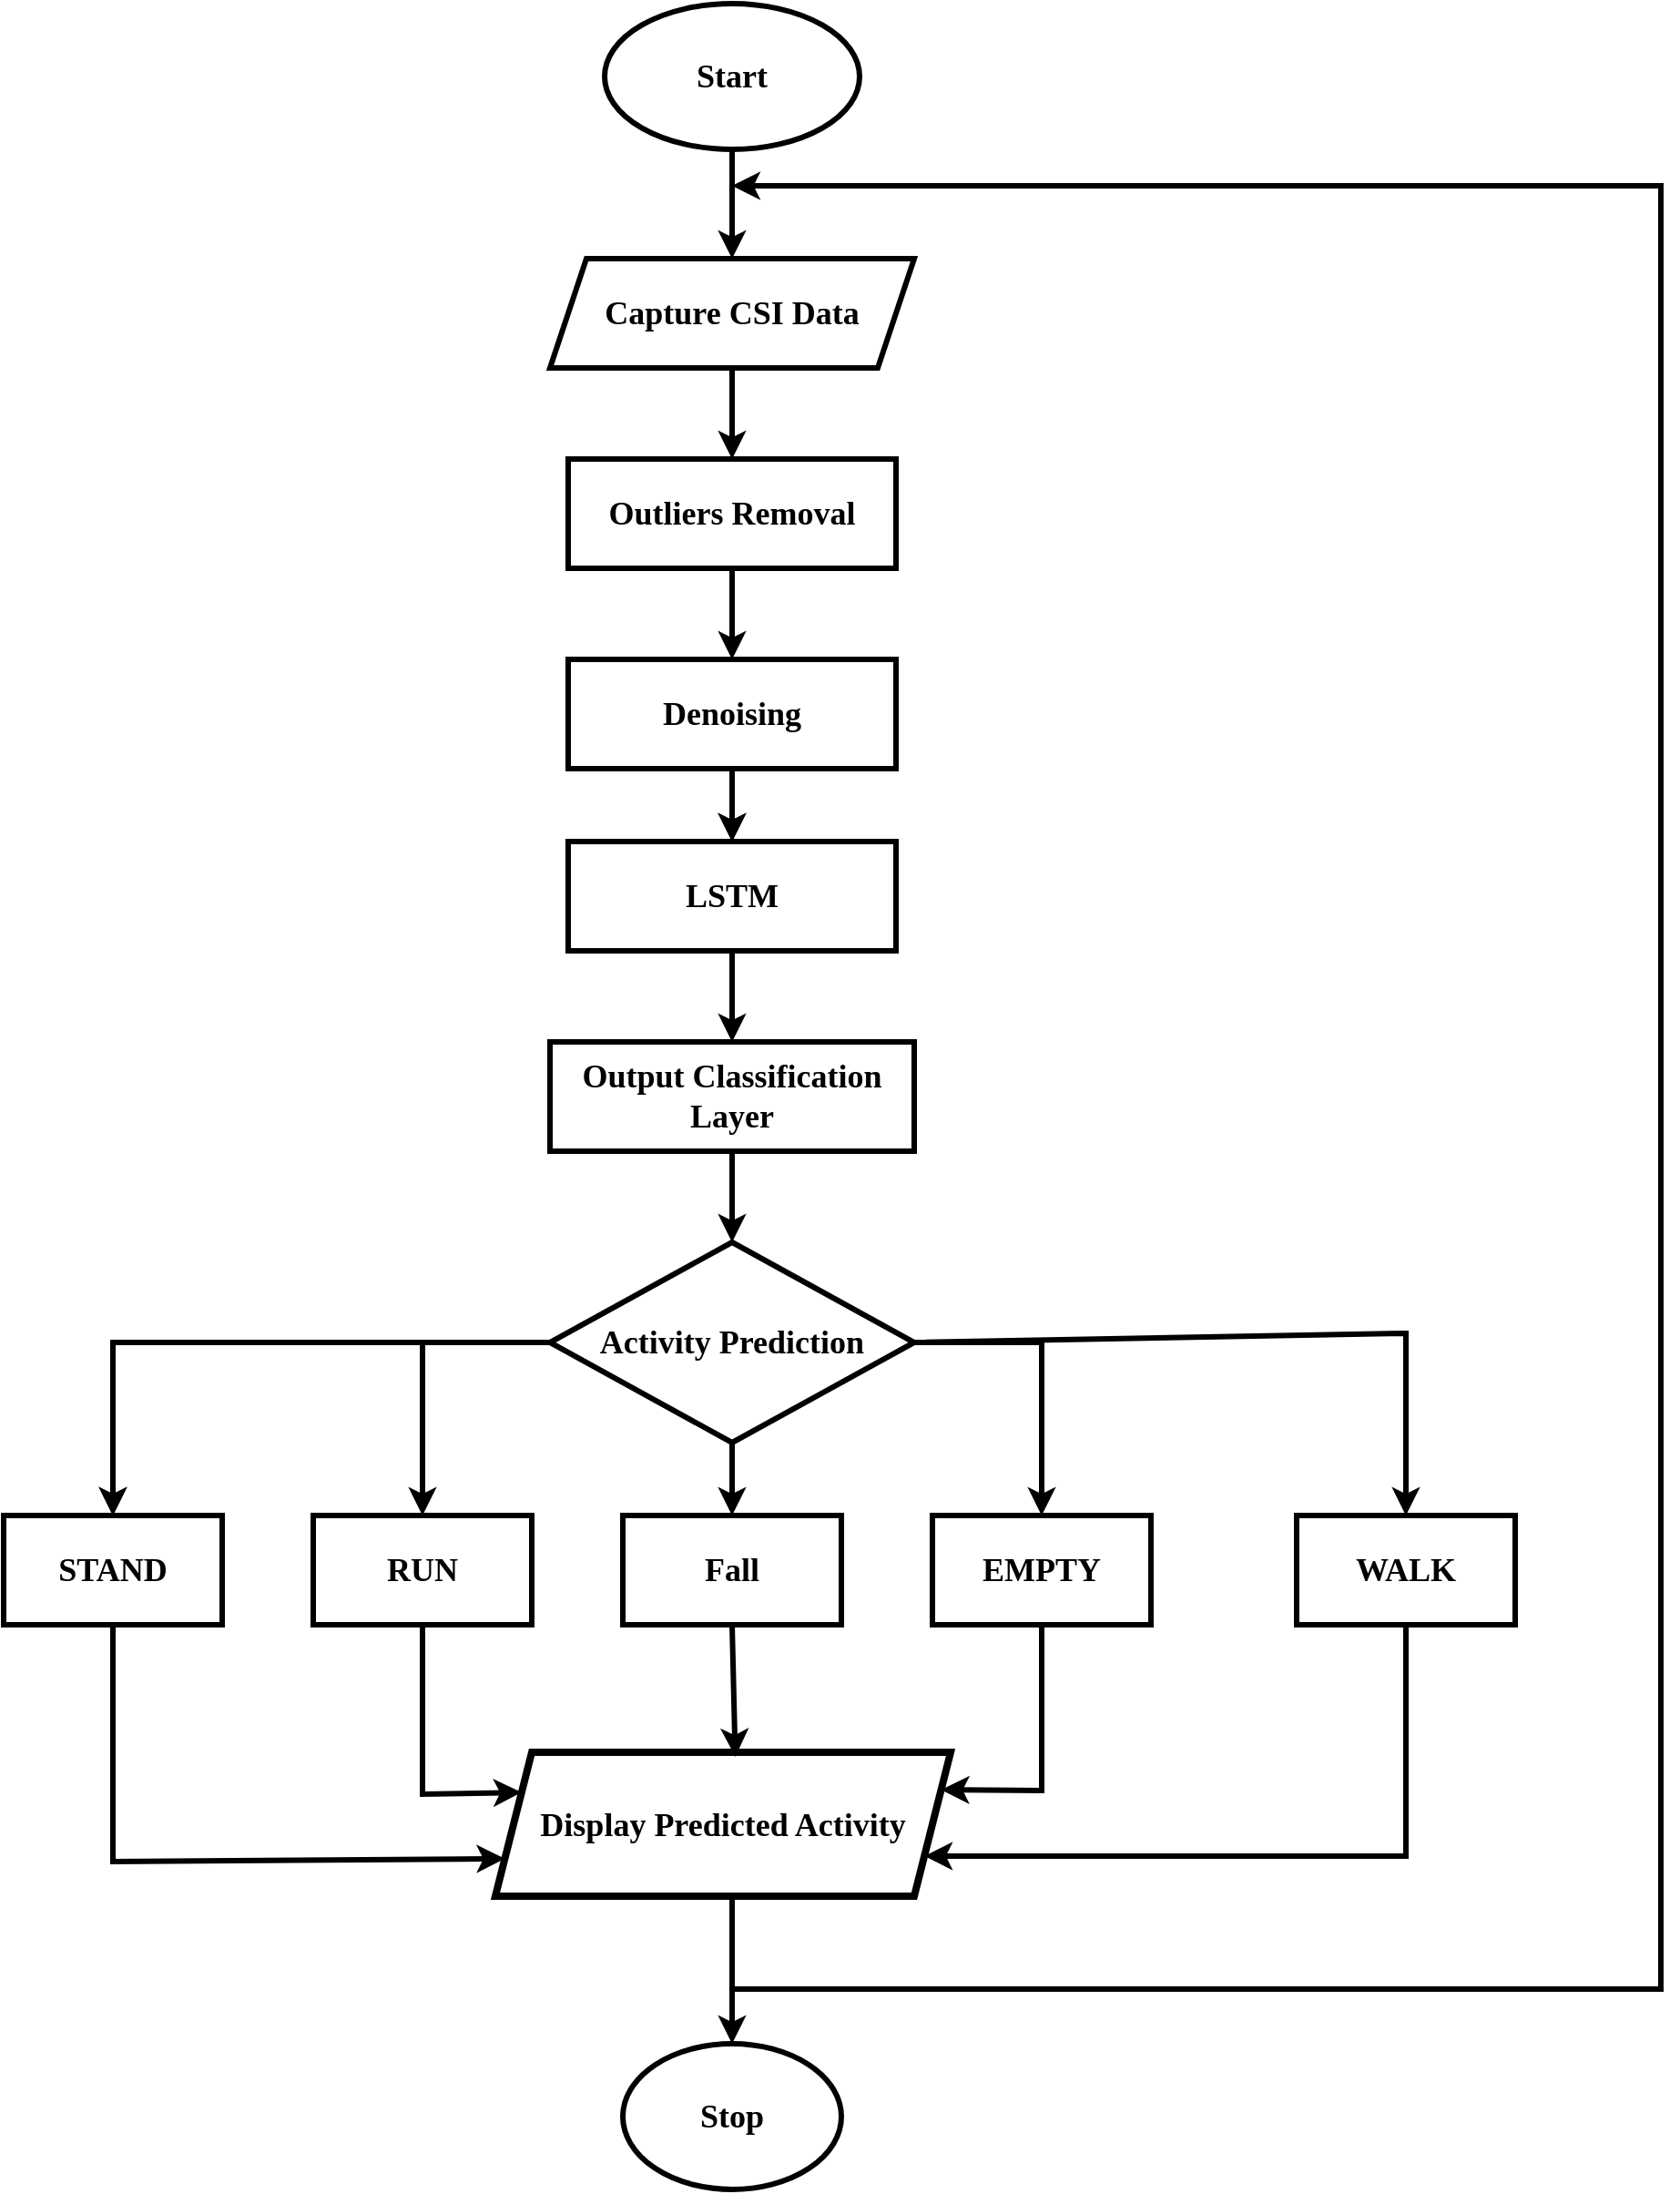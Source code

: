 <mxfile version="25.0.1">
  <diagram id="C5RBs43oDa-KdzZeNtuy" name="Page-1">
    <mxGraphModel dx="2470" dy="1064" grid="1" gridSize="10" guides="1" tooltips="1" connect="1" arrows="1" fold="1" page="1" pageScale="1" pageWidth="827" pageHeight="1169" math="0" shadow="0">
      <root>
        <mxCell id="WIyWlLk6GJQsqaUBKTNV-0" />
        <mxCell id="WIyWlLk6GJQsqaUBKTNV-1" parent="WIyWlLk6GJQsqaUBKTNV-0" />
        <mxCell id="zUPtAFNNRI5ZuPYitFq5-0" value="Start" style="ellipse;whiteSpace=wrap;html=1;strokeWidth=3;fontStyle=1;fontSize=18;fontFamily=Times New Roman;" parent="WIyWlLk6GJQsqaUBKTNV-1" vertex="1">
          <mxGeometry x="260" y="190" width="140" height="80" as="geometry" />
        </mxCell>
        <mxCell id="zUPtAFNNRI5ZuPYitFq5-9" value="" style="edgeStyle=orthogonalEdgeStyle;rounded=0;orthogonalLoop=1;jettySize=auto;html=1;strokeWidth=3;fontStyle=1;fontSize=18;fontFamily=Times New Roman;" parent="WIyWlLk6GJQsqaUBKTNV-1" source="zUPtAFNNRI5ZuPYitFq5-6" target="zUPtAFNNRI5ZuPYitFq5-8" edge="1">
          <mxGeometry relative="1" as="geometry" />
        </mxCell>
        <mxCell id="QWadS4kIKav0SxmjL7wR-16" value="" style="edgeStyle=orthogonalEdgeStyle;rounded=0;orthogonalLoop=1;jettySize=auto;html=1;strokeWidth=3;" parent="WIyWlLk6GJQsqaUBKTNV-1" source="zUPtAFNNRI5ZuPYitFq5-6" target="zUPtAFNNRI5ZuPYitFq5-8" edge="1">
          <mxGeometry relative="1" as="geometry" />
        </mxCell>
        <mxCell id="zUPtAFNNRI5ZuPYitFq5-6" value="Denoising" style="whiteSpace=wrap;html=1;strokeWidth=3;fontStyle=1;fontSize=18;fontFamily=Times New Roman;" parent="WIyWlLk6GJQsqaUBKTNV-1" vertex="1">
          <mxGeometry x="240" y="550" width="180" height="60" as="geometry" />
        </mxCell>
        <mxCell id="zUPtAFNNRI5ZuPYitFq5-11" value="" style="edgeStyle=orthogonalEdgeStyle;rounded=0;orthogonalLoop=1;jettySize=auto;html=1;strokeWidth=3;fontStyle=1;fontSize=18;fontFamily=Times New Roman;" parent="WIyWlLk6GJQsqaUBKTNV-1" source="zUPtAFNNRI5ZuPYitFq5-8" target="zUPtAFNNRI5ZuPYitFq5-10" edge="1">
          <mxGeometry relative="1" as="geometry" />
        </mxCell>
        <mxCell id="zUPtAFNNRI5ZuPYitFq5-8" value="LSTM" style="whiteSpace=wrap;html=1;strokeWidth=3;fontStyle=1;fontSize=18;fontFamily=Times New Roman;" parent="WIyWlLk6GJQsqaUBKTNV-1" vertex="1">
          <mxGeometry x="240" y="650" width="180" height="60" as="geometry" />
        </mxCell>
        <mxCell id="zUPtAFNNRI5ZuPYitFq5-13" value="" style="edgeStyle=orthogonalEdgeStyle;rounded=0;orthogonalLoop=1;jettySize=auto;html=1;strokeWidth=3;fontStyle=1;fontSize=18;fontFamily=Times New Roman;" parent="WIyWlLk6GJQsqaUBKTNV-1" source="zUPtAFNNRI5ZuPYitFq5-10" target="zUPtAFNNRI5ZuPYitFq5-12" edge="1">
          <mxGeometry relative="1" as="geometry" />
        </mxCell>
        <mxCell id="zUPtAFNNRI5ZuPYitFq5-10" value="Output Classification Layer" style="whiteSpace=wrap;html=1;strokeWidth=3;fontStyle=1;fontSize=18;fontFamily=Times New Roman;" parent="WIyWlLk6GJQsqaUBKTNV-1" vertex="1">
          <mxGeometry x="230" y="760" width="200" height="60" as="geometry" />
        </mxCell>
        <mxCell id="zUPtAFNNRI5ZuPYitFq5-17" value="" style="edgeStyle=orthogonalEdgeStyle;rounded=0;orthogonalLoop=1;jettySize=auto;html=1;strokeWidth=3;fontStyle=1;fontSize=18;fontFamily=Times New Roman;" parent="WIyWlLk6GJQsqaUBKTNV-1" source="zUPtAFNNRI5ZuPYitFq5-12" target="zUPtAFNNRI5ZuPYitFq5-16" edge="1">
          <mxGeometry relative="1" as="geometry" />
        </mxCell>
        <mxCell id="zUPtAFNNRI5ZuPYitFq5-27" value="" style="edgeStyle=orthogonalEdgeStyle;rounded=0;orthogonalLoop=1;jettySize=auto;html=1;strokeWidth=3;fontStyle=1;fontSize=18;fontFamily=Times New Roman;" parent="WIyWlLk6GJQsqaUBKTNV-1" source="zUPtAFNNRI5ZuPYitFq5-12" target="zUPtAFNNRI5ZuPYitFq5-16" edge="1">
          <mxGeometry relative="1" as="geometry" />
        </mxCell>
        <mxCell id="zUPtAFNNRI5ZuPYitFq5-12" value="Activity Prediction" style="rhombus;whiteSpace=wrap;html=1;strokeWidth=3;fontStyle=1;fontSize=18;fontFamily=Times New Roman;" parent="WIyWlLk6GJQsqaUBKTNV-1" vertex="1">
          <mxGeometry x="230" y="870" width="200" height="110" as="geometry" />
        </mxCell>
        <mxCell id="zUPtAFNNRI5ZuPYitFq5-16" value="STAND" style="whiteSpace=wrap;html=1;strokeWidth=3;fontStyle=1;fontSize=18;fontFamily=Times New Roman;" parent="WIyWlLk6GJQsqaUBKTNV-1" vertex="1">
          <mxGeometry x="-70" y="1020" width="120" height="60" as="geometry" />
        </mxCell>
        <mxCell id="zUPtAFNNRI5ZuPYitFq5-22" value="WALK" style="rounded=0;whiteSpace=wrap;html=1;strokeWidth=3;fontStyle=1;fontSize=18;fontFamily=Times New Roman;" parent="WIyWlLk6GJQsqaUBKTNV-1" vertex="1">
          <mxGeometry x="640" y="1020" width="120" height="60" as="geometry" />
        </mxCell>
        <mxCell id="zUPtAFNNRI5ZuPYitFq5-23" value="RUN" style="rounded=0;whiteSpace=wrap;html=1;strokeWidth=3;fontStyle=1;fontSize=18;fontFamily=Times New Roman;" parent="WIyWlLk6GJQsqaUBKTNV-1" vertex="1">
          <mxGeometry x="100" y="1020" width="120" height="60" as="geometry" />
        </mxCell>
        <mxCell id="zUPtAFNNRI5ZuPYitFq5-34" value="EMPTY" style="rounded=0;whiteSpace=wrap;html=1;strokeWidth=3;fontStyle=1;fontSize=18;fontFamily=Times New Roman;" parent="WIyWlLk6GJQsqaUBKTNV-1" vertex="1">
          <mxGeometry x="440" y="1020" width="120" height="60" as="geometry" />
        </mxCell>
        <mxCell id="zUPtAFNNRI5ZuPYitFq5-35" value="" style="endArrow=classic;html=1;rounded=0;exitX=0;exitY=0.5;exitDx=0;exitDy=0;entryX=0.5;entryY=0;entryDx=0;entryDy=0;strokeWidth=3;fontStyle=1;fontSize=18;fontFamily=Times New Roman;" parent="WIyWlLk6GJQsqaUBKTNV-1" source="zUPtAFNNRI5ZuPYitFq5-12" target="zUPtAFNNRI5ZuPYitFq5-23" edge="1">
          <mxGeometry width="50" height="50" relative="1" as="geometry">
            <mxPoint x="190" y="870" as="sourcePoint" />
            <mxPoint x="240" y="820" as="targetPoint" />
            <Array as="points">
              <mxPoint x="160" y="925" />
            </Array>
          </mxGeometry>
        </mxCell>
        <mxCell id="zUPtAFNNRI5ZuPYitFq5-39" value="" style="endArrow=classic;html=1;rounded=0;exitX=1;exitY=0.5;exitDx=0;exitDy=0;entryX=0.5;entryY=0;entryDx=0;entryDy=0;strokeWidth=3;fontStyle=1;fontSize=18;fontFamily=Times New Roman;" parent="WIyWlLk6GJQsqaUBKTNV-1" source="zUPtAFNNRI5ZuPYitFq5-12" target="zUPtAFNNRI5ZuPYitFq5-22" edge="1">
          <mxGeometry width="50" height="50" relative="1" as="geometry">
            <mxPoint x="190" y="870" as="sourcePoint" />
            <mxPoint x="240" y="820" as="targetPoint" />
            <Array as="points">
              <mxPoint x="700" y="920" />
            </Array>
          </mxGeometry>
        </mxCell>
        <mxCell id="QWadS4kIKav0SxmjL7wR-5" value="" style="endArrow=classic;html=1;rounded=0;exitX=0.5;exitY=1;exitDx=0;exitDy=0;strokeWidth=3;fontStyle=1;fontSize=18;fontFamily=Times New Roman;entryX=1;entryY=0.25;entryDx=0;entryDy=0;" parent="WIyWlLk6GJQsqaUBKTNV-1" source="zUPtAFNNRI5ZuPYitFq5-34" edge="1" target="QWadS4kIKav0SxmjL7wR-27">
          <mxGeometry width="50" height="50" relative="1" as="geometry">
            <mxPoint x="270" y="1060" as="sourcePoint" />
            <mxPoint x="490" y="1140" as="targetPoint" />
            <Array as="points">
              <mxPoint x="500" y="1171" />
            </Array>
          </mxGeometry>
        </mxCell>
        <mxCell id="QWadS4kIKav0SxmjL7wR-6" value="" style="endArrow=classic;html=1;rounded=0;exitX=0.5;exitY=1;exitDx=0;exitDy=0;strokeWidth=3;fontStyle=1;fontSize=18;fontFamily=Times New Roman;entryX=1;entryY=0.75;entryDx=0;entryDy=0;" parent="WIyWlLk6GJQsqaUBKTNV-1" source="zUPtAFNNRI5ZuPYitFq5-22" target="QWadS4kIKav0SxmjL7wR-27" edge="1">
          <mxGeometry width="50" height="50" relative="1" as="geometry">
            <mxPoint x="270" y="1060" as="sourcePoint" />
            <mxPoint x="420" y="1171" as="targetPoint" />
            <Array as="points">
              <mxPoint x="700" y="1207" />
            </Array>
          </mxGeometry>
        </mxCell>
        <mxCell id="QWadS4kIKav0SxmjL7wR-8" value="" style="endArrow=classic;html=1;rounded=0;exitX=0.5;exitY=1;exitDx=0;exitDy=0;entryX=0;entryY=0.75;entryDx=0;entryDy=0;strokeWidth=3;fontStyle=1;fontSize=18;fontFamily=Times New Roman;" parent="WIyWlLk6GJQsqaUBKTNV-1" source="zUPtAFNNRI5ZuPYitFq5-16" target="QWadS4kIKav0SxmjL7wR-27" edge="1">
          <mxGeometry width="50" height="50" relative="1" as="geometry">
            <mxPoint x="-140" y="940" as="sourcePoint" />
            <mxPoint x="240" y="1214" as="targetPoint" />
            <Array as="points">
              <mxPoint x="-10" y="1210" />
            </Array>
          </mxGeometry>
        </mxCell>
        <mxCell id="QWadS4kIKav0SxmjL7wR-11" value="" style="endArrow=classic;html=1;rounded=0;exitX=0.5;exitY=1;exitDx=0;exitDy=0;strokeWidth=3;fontStyle=1;fontSize=18;fontFamily=Times New Roman;" parent="WIyWlLk6GJQsqaUBKTNV-1" edge="1">
          <mxGeometry width="50" height="50" relative="1" as="geometry">
            <mxPoint x="330" y="1229" as="sourcePoint" />
            <mxPoint x="330" y="1310" as="targetPoint" />
          </mxGeometry>
        </mxCell>
        <mxCell id="QWadS4kIKav0SxmjL7wR-14" value="Stop" style="ellipse;whiteSpace=wrap;html=1;strokeWidth=3;fontStyle=1;fontSize=18;fontFamily=Times New Roman;" parent="WIyWlLk6GJQsqaUBKTNV-1" vertex="1">
          <mxGeometry x="270" y="1310" width="120" height="80" as="geometry" />
        </mxCell>
        <mxCell id="QWadS4kIKav0SxmjL7wR-18" value="" style="endArrow=classic;html=1;rounded=0;strokeWidth=3;fontStyle=1;fontSize=18;fontFamily=Times New Roman;" parent="WIyWlLk6GJQsqaUBKTNV-1" edge="1">
          <mxGeometry width="50" height="50" relative="1" as="geometry">
            <mxPoint x="330" y="1280" as="sourcePoint" />
            <mxPoint x="330" y="290" as="targetPoint" />
            <Array as="points">
              <mxPoint x="840" y="1280" />
              <mxPoint x="840" y="290" />
            </Array>
          </mxGeometry>
        </mxCell>
        <mxCell id="zUPtAFNNRI5ZuPYitFq5-1" value="Capture CSI Data" style="shape=parallelogram;perimeter=parallelogramPerimeter;whiteSpace=wrap;html=1;fixedSize=1;strokeWidth=3;fontStyle=1;fontSize=18;fontFamily=Times New Roman;" parent="WIyWlLk6GJQsqaUBKTNV-1" vertex="1">
          <mxGeometry x="230" y="330" width="200" height="60" as="geometry" />
        </mxCell>
        <mxCell id="QWadS4kIKav0SxmjL7wR-19" value="Outliers Removal" style="whiteSpace=wrap;html=1;strokeWidth=3;fontStyle=1;fontSize=18;fontFamily=Times New Roman;" parent="WIyWlLk6GJQsqaUBKTNV-1" vertex="1">
          <mxGeometry x="240" y="440" width="180" height="60" as="geometry" />
        </mxCell>
        <mxCell id="QWadS4kIKav0SxmjL7wR-21" value="" style="endArrow=classic;html=1;rounded=0;exitX=0.5;exitY=1;exitDx=0;exitDy=0;entryX=0.5;entryY=0;entryDx=0;entryDy=0;strokeWidth=3;" parent="WIyWlLk6GJQsqaUBKTNV-1" source="zUPtAFNNRI5ZuPYitFq5-1" target="QWadS4kIKav0SxmjL7wR-19" edge="1">
          <mxGeometry width="50" height="50" relative="1" as="geometry">
            <mxPoint x="260" y="500" as="sourcePoint" />
            <mxPoint x="310" y="450" as="targetPoint" />
          </mxGeometry>
        </mxCell>
        <mxCell id="QWadS4kIKav0SxmjL7wR-22" value="" style="endArrow=classic;html=1;rounded=0;exitX=0.5;exitY=1;exitDx=0;exitDy=0;entryX=0.5;entryY=0;entryDx=0;entryDy=0;strokeWidth=3;" parent="WIyWlLk6GJQsqaUBKTNV-1" source="QWadS4kIKav0SxmjL7wR-19" target="zUPtAFNNRI5ZuPYitFq5-6" edge="1">
          <mxGeometry width="50" height="50" relative="1" as="geometry">
            <mxPoint x="260" y="500" as="sourcePoint" />
            <mxPoint x="310" y="450" as="targetPoint" />
          </mxGeometry>
        </mxCell>
        <mxCell id="QWadS4kIKav0SxmjL7wR-25" value="" style="endArrow=classic;html=1;rounded=0;exitX=0.5;exitY=1;exitDx=0;exitDy=0;entryX=0.5;entryY=0;entryDx=0;entryDy=0;strokeWidth=3;" parent="WIyWlLk6GJQsqaUBKTNV-1" source="zUPtAFNNRI5ZuPYitFq5-0" target="zUPtAFNNRI5ZuPYitFq5-1" edge="1">
          <mxGeometry width="50" height="50" relative="1" as="geometry">
            <mxPoint x="270" y="640" as="sourcePoint" />
            <mxPoint x="320" y="590" as="targetPoint" />
          </mxGeometry>
        </mxCell>
        <mxCell id="QWadS4kIKav0SxmjL7wR-27" value="&lt;font face=&quot;Times New Roman&quot; style=&quot;font-size: 18px;&quot;&gt;&lt;b&gt;Display Predicted Activity&lt;/b&gt;&lt;/font&gt;" style="shape=parallelogram;perimeter=parallelogramPerimeter;whiteSpace=wrap;html=1;fixedSize=1;strokeWidth=4;" parent="WIyWlLk6GJQsqaUBKTNV-1" vertex="1">
          <mxGeometry x="200" y="1150" width="250" height="79" as="geometry" />
        </mxCell>
        <mxCell id="QWadS4kIKav0SxmjL7wR-29" value="" style="endArrow=classic;html=1;rounded=0;exitX=0.5;exitY=1;exitDx=0;exitDy=0;strokeWidth=3;fontStyle=1;fontSize=18;fontFamily=Times New Roman;entryX=0;entryY=0.25;entryDx=0;entryDy=0;" parent="WIyWlLk6GJQsqaUBKTNV-1" source="zUPtAFNNRI5ZuPYitFq5-23" target="QWadS4kIKav0SxmjL7wR-27" edge="1">
          <mxGeometry width="50" height="50" relative="1" as="geometry">
            <mxPoint x="520" y="1100" as="sourcePoint" />
            <mxPoint x="445" y="1191" as="targetPoint" />
            <Array as="points">
              <mxPoint x="160" y="1173" />
            </Array>
          </mxGeometry>
        </mxCell>
        <mxCell id="C8IcdqDARZS9qUVP0XME-0" value="" style="endArrow=classic;html=1;rounded=0;exitX=1;exitY=0.5;exitDx=0;exitDy=0;entryX=0.5;entryY=0;entryDx=0;entryDy=0;strokeWidth=3;fontStyle=1;fontSize=18;fontFamily=Times New Roman;" edge="1" parent="WIyWlLk6GJQsqaUBKTNV-1" source="zUPtAFNNRI5ZuPYitFq5-12" target="zUPtAFNNRI5ZuPYitFq5-34">
          <mxGeometry width="50" height="50" relative="1" as="geometry">
            <mxPoint x="570" y="925" as="sourcePoint" />
            <mxPoint x="500" y="1020" as="targetPoint" />
            <Array as="points">
              <mxPoint x="500" y="925" />
            </Array>
          </mxGeometry>
        </mxCell>
        <mxCell id="C8IcdqDARZS9qUVP0XME-1" value="Fall" style="rounded=0;whiteSpace=wrap;html=1;strokeWidth=3;fontStyle=1;fontSize=18;fontFamily=Times New Roman;" vertex="1" parent="WIyWlLk6GJQsqaUBKTNV-1">
          <mxGeometry x="270" y="1020" width="120" height="60" as="geometry" />
        </mxCell>
        <mxCell id="C8IcdqDARZS9qUVP0XME-3" value="" style="endArrow=classic;html=1;rounded=0;exitX=0.5;exitY=1;exitDx=0;exitDy=0;strokeWidth=3;fontStyle=1;fontSize=18;fontFamily=Times New Roman;entryX=0.527;entryY=0.031;entryDx=0;entryDy=0;entryPerimeter=0;" edge="1" parent="WIyWlLk6GJQsqaUBKTNV-1" source="C8IcdqDARZS9qUVP0XME-1" target="QWadS4kIKav0SxmjL7wR-27">
          <mxGeometry width="50" height="50" relative="1" as="geometry">
            <mxPoint x="320" y="1080" as="sourcePoint" />
            <mxPoint x="374" y="1172" as="targetPoint" />
            <Array as="points" />
          </mxGeometry>
        </mxCell>
        <mxCell id="C8IcdqDARZS9qUVP0XME-5" value="" style="endArrow=classic;html=1;rounded=0;exitX=0.5;exitY=1;exitDx=0;exitDy=0;strokeWidth=3;fontStyle=1;fontSize=18;fontFamily=Times New Roman;" edge="1" parent="WIyWlLk6GJQsqaUBKTNV-1" source="zUPtAFNNRI5ZuPYitFq5-12" target="C8IcdqDARZS9qUVP0XME-1">
          <mxGeometry width="50" height="50" relative="1" as="geometry">
            <mxPoint x="320" y="1000" as="sourcePoint" />
            <mxPoint x="250" y="1095" as="targetPoint" />
            <Array as="points" />
          </mxGeometry>
        </mxCell>
      </root>
    </mxGraphModel>
  </diagram>
</mxfile>

